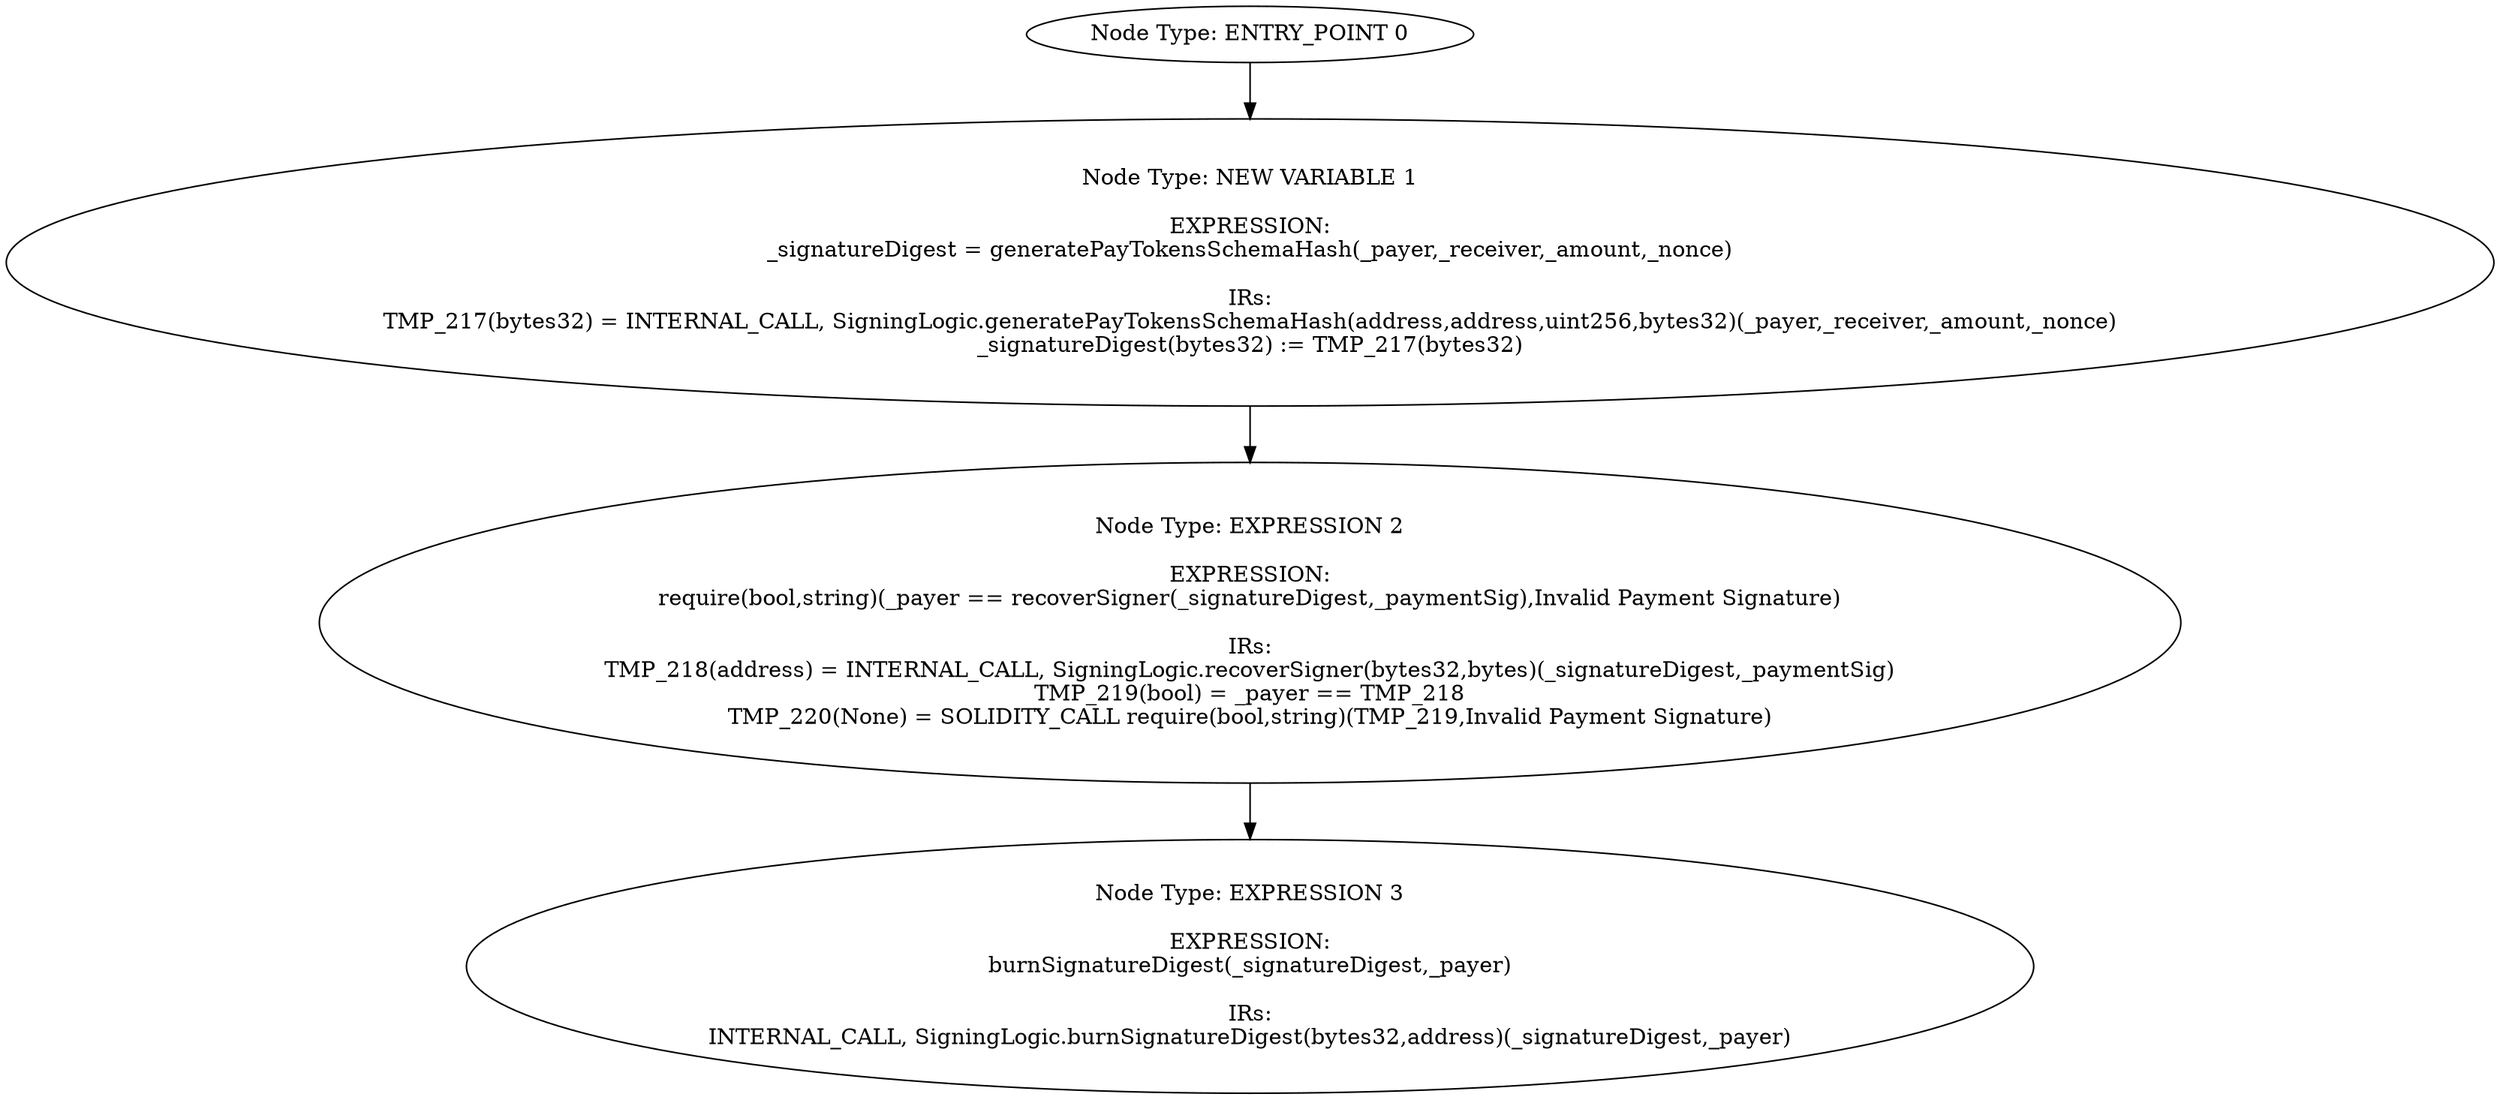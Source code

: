 digraph{
0[label="Node Type: ENTRY_POINT 0
"];
0->1;
1[label="Node Type: NEW VARIABLE 1

EXPRESSION:
_signatureDigest = generatePayTokensSchemaHash(_payer,_receiver,_amount,_nonce)

IRs:
TMP_217(bytes32) = INTERNAL_CALL, SigningLogic.generatePayTokensSchemaHash(address,address,uint256,bytes32)(_payer,_receiver,_amount,_nonce)
_signatureDigest(bytes32) := TMP_217(bytes32)"];
1->2;
2[label="Node Type: EXPRESSION 2

EXPRESSION:
require(bool,string)(_payer == recoverSigner(_signatureDigest,_paymentSig),Invalid Payment Signature)

IRs:
TMP_218(address) = INTERNAL_CALL, SigningLogic.recoverSigner(bytes32,bytes)(_signatureDigest,_paymentSig)
TMP_219(bool) = _payer == TMP_218
TMP_220(None) = SOLIDITY_CALL require(bool,string)(TMP_219,Invalid Payment Signature)"];
2->3;
3[label="Node Type: EXPRESSION 3

EXPRESSION:
burnSignatureDigest(_signatureDigest,_payer)

IRs:
INTERNAL_CALL, SigningLogic.burnSignatureDigest(bytes32,address)(_signatureDigest,_payer)"];
}
